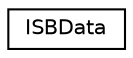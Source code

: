 digraph G
{
  edge [fontname="Helvetica",fontsize="10",labelfontname="Helvetica",labelfontsize="10"];
  node [fontname="Helvetica",fontsize="10",shape=record];
  rankdir=LR;
  Node1 [label="ISBData",height=0.2,width=0.4,color="black", fillcolor="white", style="filled",URL="$dd/df9/structISBData.html"];
}
